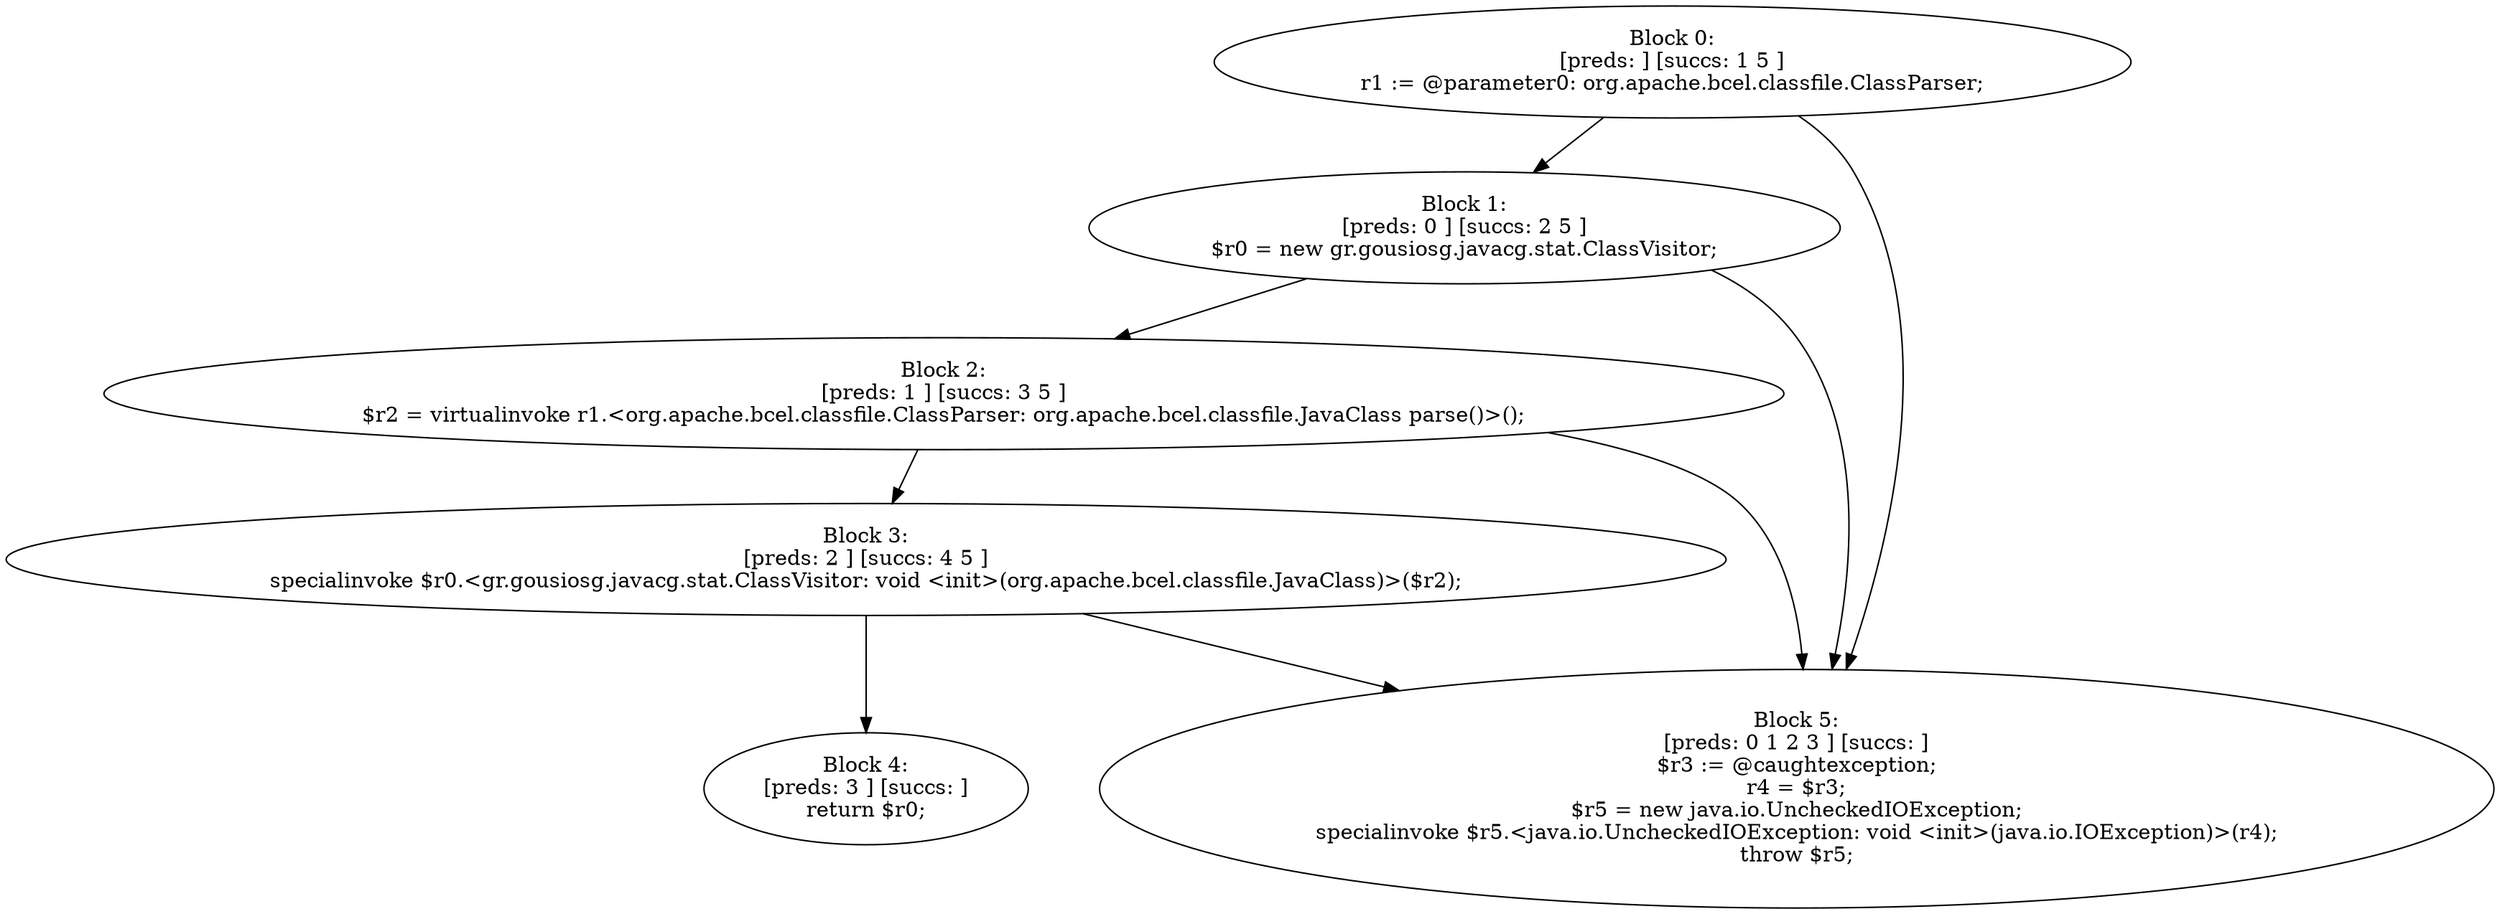 digraph "unitGraph" {
    "Block 0:
[preds: ] [succs: 1 5 ]
r1 := @parameter0: org.apache.bcel.classfile.ClassParser;
"
    "Block 1:
[preds: 0 ] [succs: 2 5 ]
$r0 = new gr.gousiosg.javacg.stat.ClassVisitor;
"
    "Block 2:
[preds: 1 ] [succs: 3 5 ]
$r2 = virtualinvoke r1.<org.apache.bcel.classfile.ClassParser: org.apache.bcel.classfile.JavaClass parse()>();
"
    "Block 3:
[preds: 2 ] [succs: 4 5 ]
specialinvoke $r0.<gr.gousiosg.javacg.stat.ClassVisitor: void <init>(org.apache.bcel.classfile.JavaClass)>($r2);
"
    "Block 4:
[preds: 3 ] [succs: ]
return $r0;
"
    "Block 5:
[preds: 0 1 2 3 ] [succs: ]
$r3 := @caughtexception;
r4 = $r3;
$r5 = new java.io.UncheckedIOException;
specialinvoke $r5.<java.io.UncheckedIOException: void <init>(java.io.IOException)>(r4);
throw $r5;
"
    "Block 0:
[preds: ] [succs: 1 5 ]
r1 := @parameter0: org.apache.bcel.classfile.ClassParser;
"->"Block 1:
[preds: 0 ] [succs: 2 5 ]
$r0 = new gr.gousiosg.javacg.stat.ClassVisitor;
";
    "Block 0:
[preds: ] [succs: 1 5 ]
r1 := @parameter0: org.apache.bcel.classfile.ClassParser;
"->"Block 5:
[preds: 0 1 2 3 ] [succs: ]
$r3 := @caughtexception;
r4 = $r3;
$r5 = new java.io.UncheckedIOException;
specialinvoke $r5.<java.io.UncheckedIOException: void <init>(java.io.IOException)>(r4);
throw $r5;
";
    "Block 1:
[preds: 0 ] [succs: 2 5 ]
$r0 = new gr.gousiosg.javacg.stat.ClassVisitor;
"->"Block 2:
[preds: 1 ] [succs: 3 5 ]
$r2 = virtualinvoke r1.<org.apache.bcel.classfile.ClassParser: org.apache.bcel.classfile.JavaClass parse()>();
";
    "Block 1:
[preds: 0 ] [succs: 2 5 ]
$r0 = new gr.gousiosg.javacg.stat.ClassVisitor;
"->"Block 5:
[preds: 0 1 2 3 ] [succs: ]
$r3 := @caughtexception;
r4 = $r3;
$r5 = new java.io.UncheckedIOException;
specialinvoke $r5.<java.io.UncheckedIOException: void <init>(java.io.IOException)>(r4);
throw $r5;
";
    "Block 2:
[preds: 1 ] [succs: 3 5 ]
$r2 = virtualinvoke r1.<org.apache.bcel.classfile.ClassParser: org.apache.bcel.classfile.JavaClass parse()>();
"->"Block 3:
[preds: 2 ] [succs: 4 5 ]
specialinvoke $r0.<gr.gousiosg.javacg.stat.ClassVisitor: void <init>(org.apache.bcel.classfile.JavaClass)>($r2);
";
    "Block 2:
[preds: 1 ] [succs: 3 5 ]
$r2 = virtualinvoke r1.<org.apache.bcel.classfile.ClassParser: org.apache.bcel.classfile.JavaClass parse()>();
"->"Block 5:
[preds: 0 1 2 3 ] [succs: ]
$r3 := @caughtexception;
r4 = $r3;
$r5 = new java.io.UncheckedIOException;
specialinvoke $r5.<java.io.UncheckedIOException: void <init>(java.io.IOException)>(r4);
throw $r5;
";
    "Block 3:
[preds: 2 ] [succs: 4 5 ]
specialinvoke $r0.<gr.gousiosg.javacg.stat.ClassVisitor: void <init>(org.apache.bcel.classfile.JavaClass)>($r2);
"->"Block 4:
[preds: 3 ] [succs: ]
return $r0;
";
    "Block 3:
[preds: 2 ] [succs: 4 5 ]
specialinvoke $r0.<gr.gousiosg.javacg.stat.ClassVisitor: void <init>(org.apache.bcel.classfile.JavaClass)>($r2);
"->"Block 5:
[preds: 0 1 2 3 ] [succs: ]
$r3 := @caughtexception;
r4 = $r3;
$r5 = new java.io.UncheckedIOException;
specialinvoke $r5.<java.io.UncheckedIOException: void <init>(java.io.IOException)>(r4);
throw $r5;
";
}
